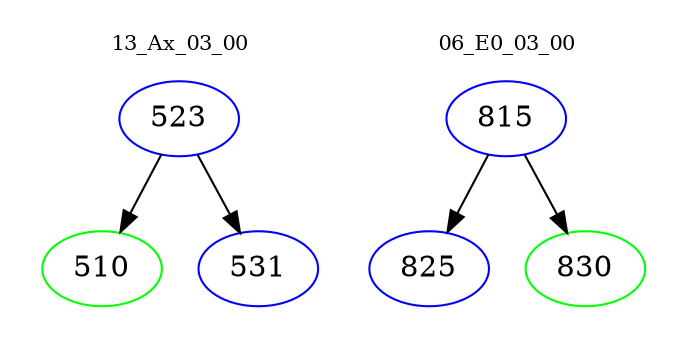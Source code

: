 digraph{
subgraph cluster_0 {
color = white
label = "13_Ax_03_00";
fontsize=10;
T0_523 [label="523", color="blue"]
T0_523 -> T0_510 [color="black"]
T0_510 [label="510", color="green"]
T0_523 -> T0_531 [color="black"]
T0_531 [label="531", color="blue"]
}
subgraph cluster_1 {
color = white
label = "06_E0_03_00";
fontsize=10;
T1_815 [label="815", color="blue"]
T1_815 -> T1_825 [color="black"]
T1_825 [label="825", color="blue"]
T1_815 -> T1_830 [color="black"]
T1_830 [label="830", color="green"]
}
}
